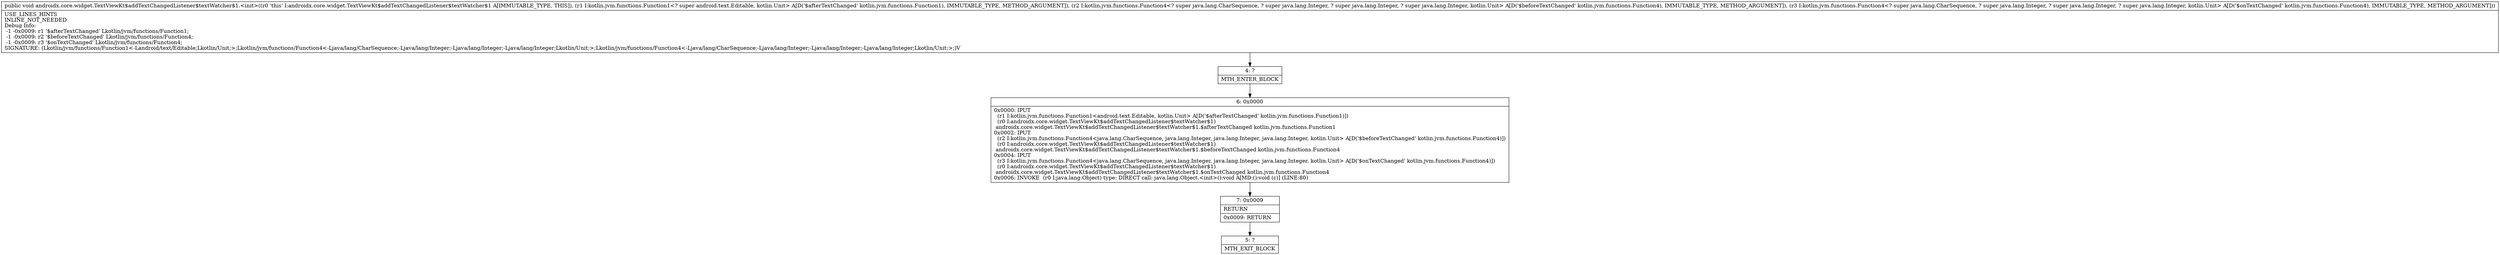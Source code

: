 digraph "CFG forandroidx.core.widget.TextViewKt$addTextChangedListener$textWatcher$1.\<init\>(Lkotlin\/jvm\/functions\/Function1;Lkotlin\/jvm\/functions\/Function4;Lkotlin\/jvm\/functions\/Function4;)V" {
Node_4 [shape=record,label="{4\:\ ?|MTH_ENTER_BLOCK\l}"];
Node_6 [shape=record,label="{6\:\ 0x0000|0x0000: IPUT  \l  (r1 I:kotlin.jvm.functions.Function1\<android.text.Editable, kotlin.Unit\> A[D('$afterTextChanged' kotlin.jvm.functions.Function1)])\l  (r0 I:androidx.core.widget.TextViewKt$addTextChangedListener$textWatcher$1)\l androidx.core.widget.TextViewKt$addTextChangedListener$textWatcher$1.$afterTextChanged kotlin.jvm.functions.Function1 \l0x0002: IPUT  \l  (r2 I:kotlin.jvm.functions.Function4\<java.lang.CharSequence, java.lang.Integer, java.lang.Integer, java.lang.Integer, kotlin.Unit\> A[D('$beforeTextChanged' kotlin.jvm.functions.Function4)])\l  (r0 I:androidx.core.widget.TextViewKt$addTextChangedListener$textWatcher$1)\l androidx.core.widget.TextViewKt$addTextChangedListener$textWatcher$1.$beforeTextChanged kotlin.jvm.functions.Function4 \l0x0004: IPUT  \l  (r3 I:kotlin.jvm.functions.Function4\<java.lang.CharSequence, java.lang.Integer, java.lang.Integer, java.lang.Integer, kotlin.Unit\> A[D('$onTextChanged' kotlin.jvm.functions.Function4)])\l  (r0 I:androidx.core.widget.TextViewKt$addTextChangedListener$textWatcher$1)\l androidx.core.widget.TextViewKt$addTextChangedListener$textWatcher$1.$onTextChanged kotlin.jvm.functions.Function4 \l0x0006: INVOKE  (r0 I:java.lang.Object) type: DIRECT call: java.lang.Object.\<init\>():void A[MD:():void (c)] (LINE:80)\l}"];
Node_7 [shape=record,label="{7\:\ 0x0009|RETURN\l|0x0009: RETURN   \l}"];
Node_5 [shape=record,label="{5\:\ ?|MTH_EXIT_BLOCK\l}"];
MethodNode[shape=record,label="{public void androidx.core.widget.TextViewKt$addTextChangedListener$textWatcher$1.\<init\>((r0 'this' I:androidx.core.widget.TextViewKt$addTextChangedListener$textWatcher$1 A[IMMUTABLE_TYPE, THIS]), (r1 I:kotlin.jvm.functions.Function1\<? super android.text.Editable, kotlin.Unit\> A[D('$afterTextChanged' kotlin.jvm.functions.Function1), IMMUTABLE_TYPE, METHOD_ARGUMENT]), (r2 I:kotlin.jvm.functions.Function4\<? super java.lang.CharSequence, ? super java.lang.Integer, ? super java.lang.Integer, ? super java.lang.Integer, kotlin.Unit\> A[D('$beforeTextChanged' kotlin.jvm.functions.Function4), IMMUTABLE_TYPE, METHOD_ARGUMENT]), (r3 I:kotlin.jvm.functions.Function4\<? super java.lang.CharSequence, ? super java.lang.Integer, ? super java.lang.Integer, ? super java.lang.Integer, kotlin.Unit\> A[D('$onTextChanged' kotlin.jvm.functions.Function4), IMMUTABLE_TYPE, METHOD_ARGUMENT]))  | USE_LINES_HINTS\lINLINE_NOT_NEEDED\lDebug Info:\l  \-1 \-0x0009: r1 '$afterTextChanged' Lkotlin\/jvm\/functions\/Function1;\l  \-1 \-0x0009: r2 '$beforeTextChanged' Lkotlin\/jvm\/functions\/Function4;\l  \-1 \-0x0009: r3 '$onTextChanged' Lkotlin\/jvm\/functions\/Function4;\lSIGNATURE: (Lkotlin\/jvm\/functions\/Function1\<\-Landroid\/text\/Editable;Lkotlin\/Unit;\>;Lkotlin\/jvm\/functions\/Function4\<\-Ljava\/lang\/CharSequence;\-Ljava\/lang\/Integer;\-Ljava\/lang\/Integer;\-Ljava\/lang\/Integer;Lkotlin\/Unit;\>;Lkotlin\/jvm\/functions\/Function4\<\-Ljava\/lang\/CharSequence;\-Ljava\/lang\/Integer;\-Ljava\/lang\/Integer;\-Ljava\/lang\/Integer;Lkotlin\/Unit;\>;)V\l}"];
MethodNode -> Node_4;Node_4 -> Node_6;
Node_6 -> Node_7;
Node_7 -> Node_5;
}

